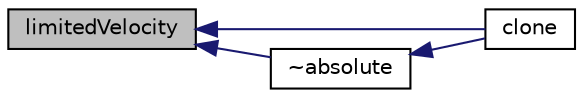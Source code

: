 digraph "limitedVelocity"
{
  bgcolor="transparent";
  edge [fontname="Helvetica",fontsize="10",labelfontname="Helvetica",labelfontsize="10"];
  node [fontname="Helvetica",fontsize="10",shape=record];
  rankdir="LR";
  Node26 [label="limitedVelocity",height=0.2,width=0.4,color="black", fillcolor="grey75", style="filled", fontcolor="black"];
  Node26 -> Node27 [dir="back",color="midnightblue",fontsize="10",style="solid",fontname="Helvetica"];
  Node27 [label="clone",height=0.2,width=0.4,color="black",URL="$a25349.html#abcfce13ed2d3122791b16399a1ad451a",tooltip="Construct and return a clone. "];
  Node26 -> Node28 [dir="back",color="midnightblue",fontsize="10",style="solid",fontname="Helvetica"];
  Node28 [label="~absolute",height=0.2,width=0.4,color="black",URL="$a25349.html#afda847539d66bba0b1134a693f5c554d",tooltip="Destructor. "];
  Node28 -> Node27 [dir="back",color="midnightblue",fontsize="10",style="solid",fontname="Helvetica"];
}
